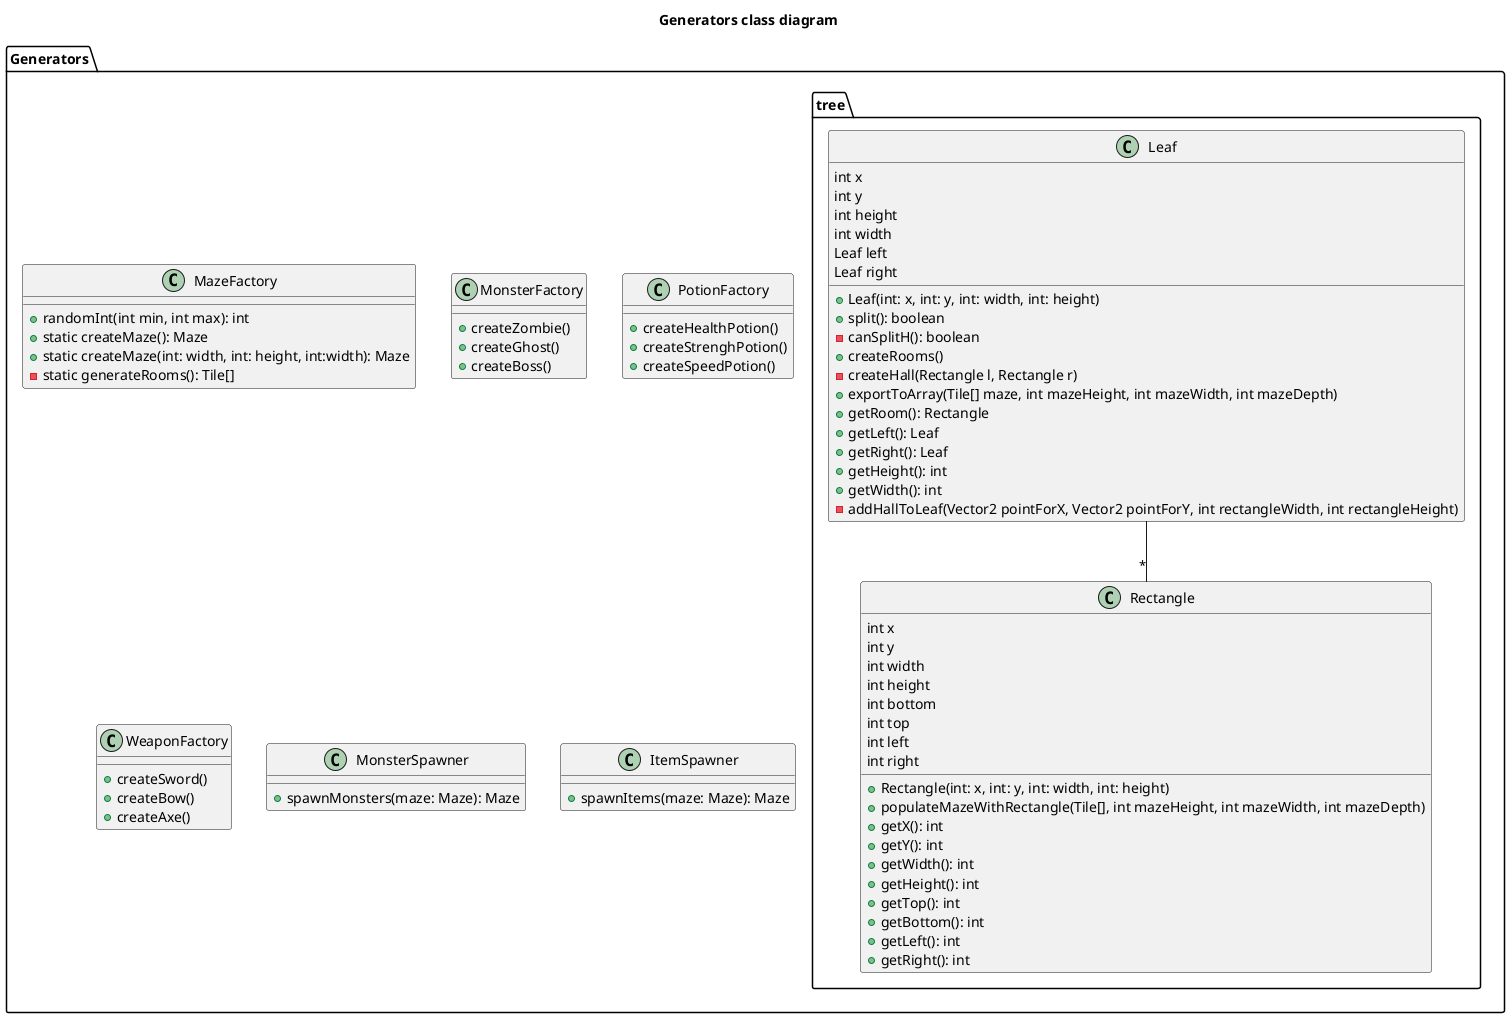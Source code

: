 @startuml Generators class diagram
title Generators class diagram

package Generators {
    class MazeFactory {
        + randomInt(int min, int max): int
        + static createMaze(): Maze
        + static createMaze(int: width, int: height, int:width): Maze
        - static generateRooms(): Tile[]
    }

    class MonsterFactory {
        + createZombie()
        + createGhost()
        + createBoss()
    }

    class PotionFactory {
        + createHealthPotion()
        + createStrenghPotion()
        + createSpeedPotion()
    }

    class WeaponFactory {
        + createSword()
        + createBow()
        + createAxe()
    }

    class MonsterSpawner {
        + spawnMonsters(maze: Maze): Maze
    }

    class ItemSpawner {
        + spawnItems(maze: Maze): Maze
    }

    package tree {
        class Leaf {
            int x
            int y
            int height
            int width
            Leaf left
            Leaf right
            + Leaf(int: x, int: y, int: width, int: height)
            + split(): boolean
            - canSplitH(): boolean
            + createRooms()
            - createHall(Rectangle l, Rectangle r)
            + exportToArray(Tile[] maze, int mazeHeight, int mazeWidth, int mazeDepth)
            + getRoom(): Rectangle
            + getLeft(): Leaf
            + getRight(): Leaf
            + getHeight(): int
            + getWidth(): int
            - addHallToLeaf(Vector2 pointForX, Vector2 pointForY, int rectangleWidth, int rectangleHeight)
        }
        class Rectangle {
            int x
            int y
            int width
            int height
            int bottom
            int top
            int left
            int right
            + Rectangle(int: x, int: y, int: width, int: height)
            + populateMazeWithRectangle(Tile[], int mazeHeight, int mazeWidth, int mazeDepth)
            + getX(): int
            + getY(): int
            + getWidth(): int
            + getHeight(): int       
            + getTop(): int
            + getBottom(): int          
            + getLeft(): int
            + getRight(): int
        }

        Leaf -- "*" Rectangle
    }
}

@enduml